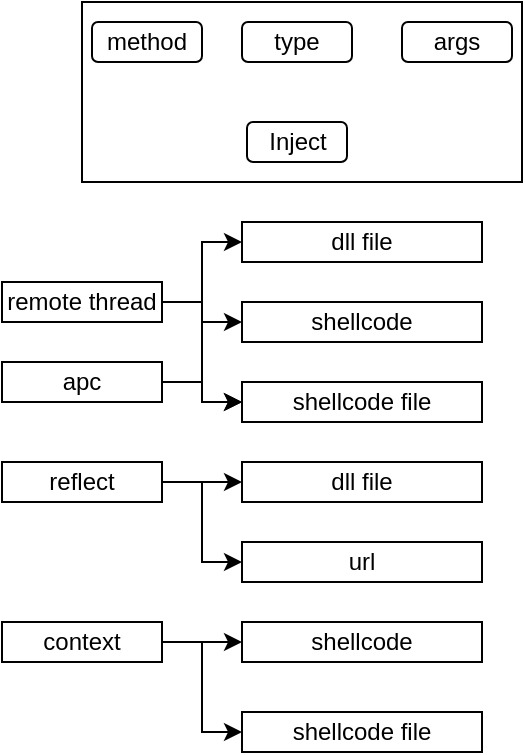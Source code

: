 <mxfile version="27.0.9">
  <diagram name="第 1 页" id="eWEsgfUl7EyYSQMKutR3">
    <mxGraphModel dx="335" dy="396" grid="1" gridSize="10" guides="1" tooltips="1" connect="1" arrows="1" fold="1" page="1" pageScale="1" pageWidth="827" pageHeight="1169" math="0" shadow="0">
      <root>
        <mxCell id="0" />
        <mxCell id="1" parent="0" />
        <mxCell id="CsAwZMaQeIfFwaJ9vQzm-1" value="" style="rounded=0;whiteSpace=wrap;html=1;" parent="1" vertex="1">
          <mxGeometry x="80" y="230" width="220" height="90" as="geometry" />
        </mxCell>
        <mxCell id="CsAwZMaQeIfFwaJ9vQzm-3" value="Inject" style="rounded=1;whiteSpace=wrap;html=1;" parent="1" vertex="1">
          <mxGeometry x="162.5" y="290" width="50" height="20" as="geometry" />
        </mxCell>
        <mxCell id="CsAwZMaQeIfFwaJ9vQzm-17" value="method" style="rounded=1;whiteSpace=wrap;html=1;" parent="1" vertex="1">
          <mxGeometry x="85" y="240" width="55" height="20" as="geometry" />
        </mxCell>
        <mxCell id="CsAwZMaQeIfFwaJ9vQzm-21" value="type" style="rounded=1;whiteSpace=wrap;html=1;" parent="1" vertex="1">
          <mxGeometry x="160" y="240" width="55" height="20" as="geometry" />
        </mxCell>
        <mxCell id="CsAwZMaQeIfFwaJ9vQzm-22" value="args" style="rounded=1;whiteSpace=wrap;html=1;" parent="1" vertex="1">
          <mxGeometry x="240" y="240" width="55" height="20" as="geometry" />
        </mxCell>
        <mxCell id="fUkW3dpKAJIHLPX9Us1H-20" value="" style="edgeStyle=orthogonalEdgeStyle;rounded=0;orthogonalLoop=1;jettySize=auto;html=1;" edge="1" parent="1" source="fUkW3dpKAJIHLPX9Us1H-1" target="fUkW3dpKAJIHLPX9Us1H-19">
          <mxGeometry relative="1" as="geometry">
            <Array as="points">
              <mxPoint x="140" y="380" />
              <mxPoint x="140" y="350" />
            </Array>
          </mxGeometry>
        </mxCell>
        <mxCell id="fUkW3dpKAJIHLPX9Us1H-1" value="remote thread" style="rounded=0;whiteSpace=wrap;html=1;" vertex="1" parent="1">
          <mxGeometry x="40" y="370" width="80" height="20" as="geometry" />
        </mxCell>
        <mxCell id="fUkW3dpKAJIHLPX9Us1H-23" value="" style="edgeStyle=orthogonalEdgeStyle;rounded=0;orthogonalLoop=1;jettySize=auto;html=1;" edge="1" parent="1" source="fUkW3dpKAJIHLPX9Us1H-3" target="fUkW3dpKAJIHLPX9Us1H-17">
          <mxGeometry relative="1" as="geometry" />
        </mxCell>
        <mxCell id="fUkW3dpKAJIHLPX9Us1H-3" value="apc" style="rounded=0;whiteSpace=wrap;html=1;" vertex="1" parent="1">
          <mxGeometry x="40" y="410" width="80" height="20" as="geometry" />
        </mxCell>
        <mxCell id="fUkW3dpKAJIHLPX9Us1H-10" value="" style="edgeStyle=orthogonalEdgeStyle;rounded=0;orthogonalLoop=1;jettySize=auto;html=1;entryX=0;entryY=0.5;entryDx=0;entryDy=0;" edge="1" parent="1" source="fUkW3dpKAJIHLPX9Us1H-6" target="fUkW3dpKAJIHLPX9Us1H-8">
          <mxGeometry relative="1" as="geometry" />
        </mxCell>
        <mxCell id="fUkW3dpKAJIHLPX9Us1H-6" value="reflect" style="rounded=0;whiteSpace=wrap;html=1;" vertex="1" parent="1">
          <mxGeometry x="40" y="460" width="80" height="20" as="geometry" />
        </mxCell>
        <mxCell id="fUkW3dpKAJIHLPX9Us1H-8" value="dll file" style="rounded=0;whiteSpace=wrap;html=1;" vertex="1" parent="1">
          <mxGeometry x="160" y="460" width="120" height="20" as="geometry" />
        </mxCell>
        <mxCell id="fUkW3dpKAJIHLPX9Us1H-9" value="url" style="rounded=0;whiteSpace=wrap;html=1;" vertex="1" parent="1">
          <mxGeometry x="160" y="500" width="120" height="20" as="geometry" />
        </mxCell>
        <mxCell id="fUkW3dpKAJIHLPX9Us1H-11" value="" style="endArrow=classic;html=1;rounded=0;exitX=1;exitY=0.5;exitDx=0;exitDy=0;entryX=0;entryY=0.5;entryDx=0;entryDy=0;" edge="1" parent="1" source="fUkW3dpKAJIHLPX9Us1H-6" target="fUkW3dpKAJIHLPX9Us1H-9">
          <mxGeometry width="50" height="50" relative="1" as="geometry">
            <mxPoint x="150" y="460" as="sourcePoint" />
            <mxPoint x="200" y="410" as="targetPoint" />
            <Array as="points">
              <mxPoint x="140" y="470" />
              <mxPoint x="140" y="510" />
            </Array>
          </mxGeometry>
        </mxCell>
        <mxCell id="fUkW3dpKAJIHLPX9Us1H-12" value="context" style="rounded=0;whiteSpace=wrap;html=1;" vertex="1" parent="1">
          <mxGeometry x="40" y="540" width="80" height="20" as="geometry" />
        </mxCell>
        <mxCell id="fUkW3dpKAJIHLPX9Us1H-16" value="shellcode" style="rounded=0;whiteSpace=wrap;html=1;" vertex="1" parent="1">
          <mxGeometry x="160" y="380" width="120" height="20" as="geometry" />
        </mxCell>
        <mxCell id="fUkW3dpKAJIHLPX9Us1H-17" value="shellcode file" style="rounded=0;whiteSpace=wrap;html=1;" vertex="1" parent="1">
          <mxGeometry x="160" y="420" width="120" height="20" as="geometry" />
        </mxCell>
        <mxCell id="fUkW3dpKAJIHLPX9Us1H-19" value="dll file" style="rounded=0;whiteSpace=wrap;html=1;" vertex="1" parent="1">
          <mxGeometry x="160" y="340" width="120" height="20" as="geometry" />
        </mxCell>
        <mxCell id="fUkW3dpKAJIHLPX9Us1H-21" value="" style="endArrow=classic;html=1;rounded=0;exitX=1;exitY=0.5;exitDx=0;exitDy=0;entryX=0;entryY=0.5;entryDx=0;entryDy=0;" edge="1" parent="1" source="fUkW3dpKAJIHLPX9Us1H-1" target="fUkW3dpKAJIHLPX9Us1H-16">
          <mxGeometry width="50" height="50" relative="1" as="geometry">
            <mxPoint x="150" y="460" as="sourcePoint" />
            <mxPoint x="200" y="410" as="targetPoint" />
            <Array as="points">
              <mxPoint x="140" y="380" />
              <mxPoint x="140" y="390" />
            </Array>
          </mxGeometry>
        </mxCell>
        <mxCell id="fUkW3dpKAJIHLPX9Us1H-22" value="" style="endArrow=classic;html=1;rounded=0;entryX=0;entryY=0.5;entryDx=0;entryDy=0;" edge="1" parent="1" target="fUkW3dpKAJIHLPX9Us1H-17">
          <mxGeometry width="50" height="50" relative="1" as="geometry">
            <mxPoint x="140" y="380" as="sourcePoint" />
            <mxPoint x="200" y="410" as="targetPoint" />
            <Array as="points">
              <mxPoint x="140" y="430" />
            </Array>
          </mxGeometry>
        </mxCell>
        <mxCell id="fUkW3dpKAJIHLPX9Us1H-24" value="shellcode" style="rounded=0;whiteSpace=wrap;html=1;" vertex="1" parent="1">
          <mxGeometry x="160" y="540" width="120" height="20" as="geometry" />
        </mxCell>
        <mxCell id="fUkW3dpKAJIHLPX9Us1H-25" value="shellcode file" style="rounded=0;whiteSpace=wrap;html=1;" vertex="1" parent="1">
          <mxGeometry x="160" y="585" width="120" height="20" as="geometry" />
        </mxCell>
        <mxCell id="fUkW3dpKAJIHLPX9Us1H-28" value="" style="endArrow=classic;html=1;rounded=0;exitX=1;exitY=0.5;exitDx=0;exitDy=0;" edge="1" parent="1" source="fUkW3dpKAJIHLPX9Us1H-12" target="fUkW3dpKAJIHLPX9Us1H-24">
          <mxGeometry width="50" height="50" relative="1" as="geometry">
            <mxPoint x="170" y="460" as="sourcePoint" />
            <mxPoint x="220" y="410" as="targetPoint" />
          </mxGeometry>
        </mxCell>
        <mxCell id="fUkW3dpKAJIHLPX9Us1H-29" value="" style="endArrow=classic;html=1;rounded=0;exitX=1;exitY=0.5;exitDx=0;exitDy=0;entryX=0;entryY=0.5;entryDx=0;entryDy=0;" edge="1" parent="1" source="fUkW3dpKAJIHLPX9Us1H-12" target="fUkW3dpKAJIHLPX9Us1H-25">
          <mxGeometry width="50" height="50" relative="1" as="geometry">
            <mxPoint x="170" y="460" as="sourcePoint" />
            <mxPoint x="220" y="410" as="targetPoint" />
            <Array as="points">
              <mxPoint x="140" y="550" />
              <mxPoint x="140" y="595" />
            </Array>
          </mxGeometry>
        </mxCell>
      </root>
    </mxGraphModel>
  </diagram>
</mxfile>
